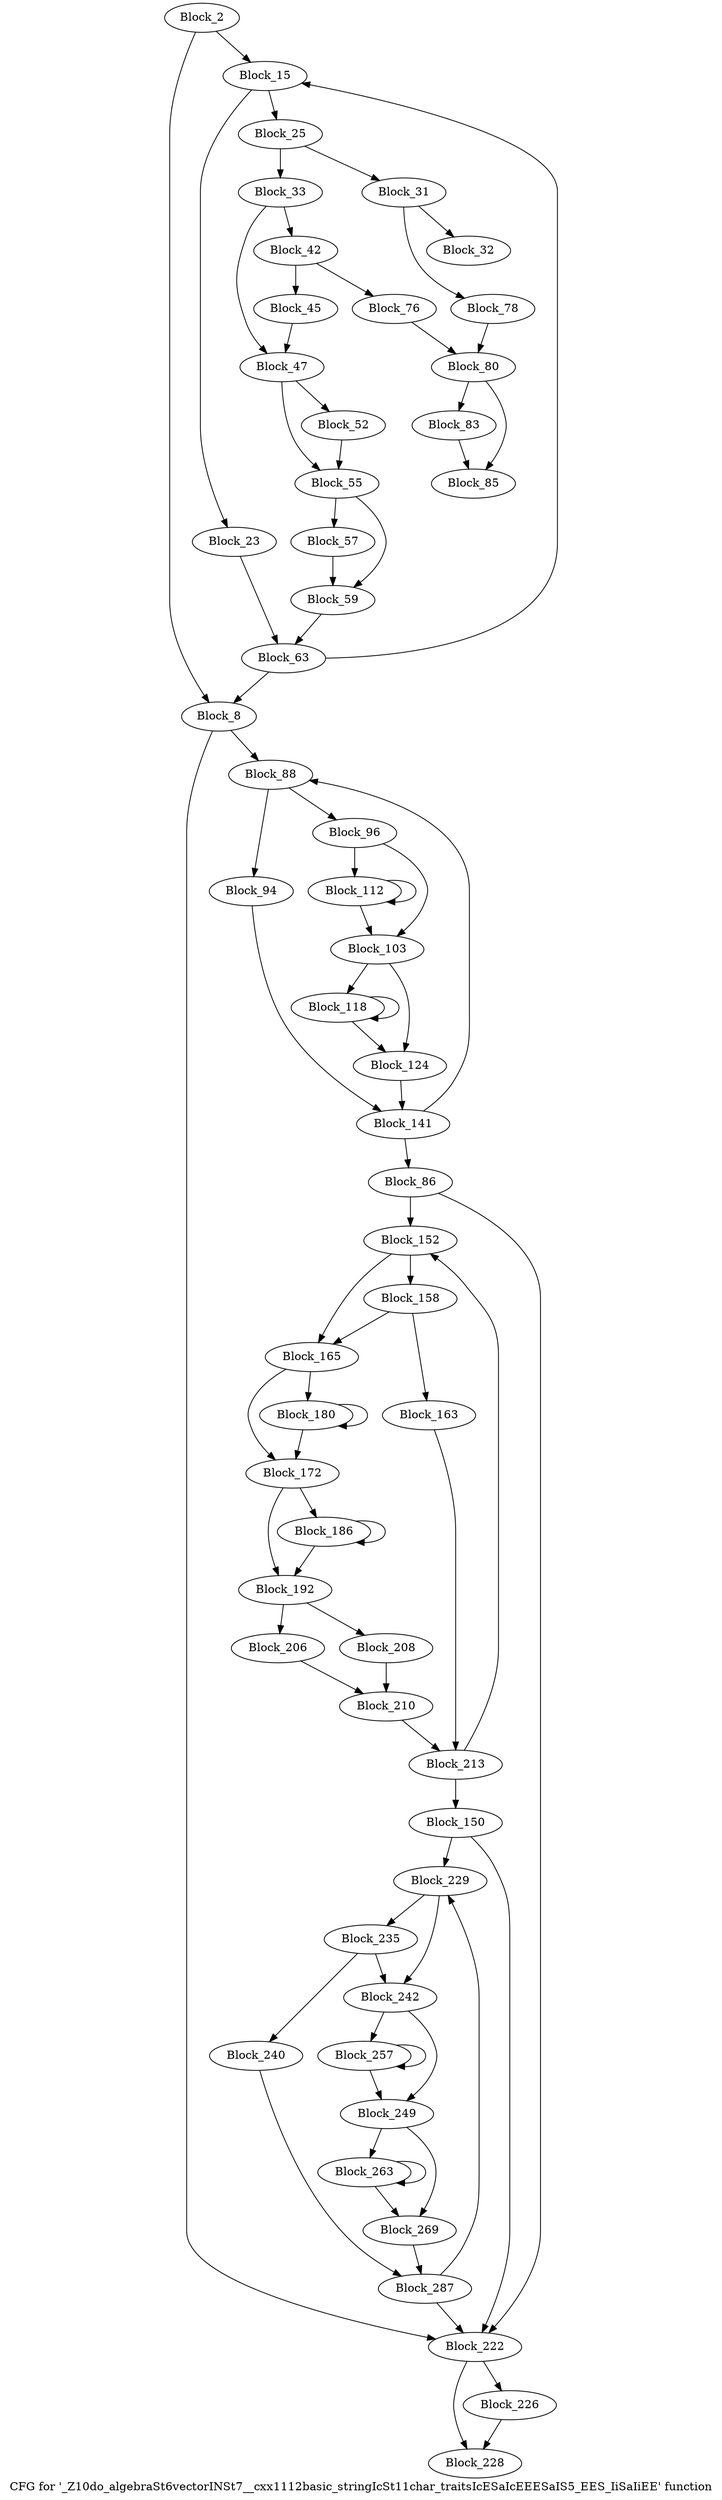 digraph "CFG for '_Z10do_algebraSt6vectorINSt7__cxx1112basic_stringIcSt11char_traitsIcESaIcEEESaIS5_EES_IiSaIiEE' function" {
	label="CFG for '_Z10do_algebraSt6vectorINSt7__cxx1112basic_stringIcSt11char_traitsIcESaIcEEESaIS5_EES_IiSaIiEE' function";

	block_2 [label="Block_2"];
	block_2:s0 -> block_8;
	block_2:s1 -> block_15;
	block_8 [label="Block_8"];
	block_8:s0 -> block_222;
	block_8:s1 -> block_88;
	block_15 [label="Block_15"];
	block_15:s0 -> block_25;
	block_15:s1 -> block_23;
	block_23 [label="Block_23"];
	block_23 -> block_63;
	block_25 [label="Block_25"];
	block_25:s0 -> block_31;
	block_25:s1 -> block_33;
	block_31 [label="Block_31"];
	block_31 -> block_32;
	block_31 -> block_78;
	block_32 [label="Block_32"];
	block_33 [label="Block_33"];
	block_33:s0 -> block_47;
	block_33:s1 -> block_42;
	block_42 [label="Block_42"];
	block_42 -> block_45;
	block_42 -> block_76;
	block_45 [label="Block_45"];
	block_45 -> block_47;
	block_47 [label="Block_47"];
	block_47:s0 -> block_52;
	block_47:s1 -> block_55;
	block_52 [label="Block_52"];
	block_52 -> block_55;
	block_55 [label="Block_55"];
	block_55:s0 -> block_59;
	block_55:s1 -> block_57;
	block_57 [label="Block_57"];
	block_57 -> block_59;
	block_59 [label="Block_59"];
	block_59 -> block_63;
	block_63 [label="Block_63"];
	block_63:s0 -> block_15;
	block_63:s1 -> block_8;
	block_76 [label="Block_76"];
	block_76 -> block_80;
	block_78 [label="Block_78"];
	block_78 -> block_80;
	block_80 [label="Block_80"];
	block_80:s0 -> block_85;
	block_80:s1 -> block_83;
	block_83 [label="Block_83"];
	block_83 -> block_85;
	block_85 [label="Block_85"];
	block_86 [label="Block_86"];
	block_86:s0 -> block_222;
	block_86:s1 -> block_152;
	block_88 [label="Block_88"];
	block_88:s0 -> block_96;
	block_88:s1 -> block_94;
	block_94 [label="Block_94"];
	block_94 -> block_141;
	block_96 [label="Block_96"];
	block_96:s0 -> block_103;
	block_96:s1 -> block_112;
	block_103 [label="Block_103"];
	block_103:s0 -> block_124;
	block_103:s1 -> block_118;
	block_112 [label="Block_112"];
	block_112:s0 -> block_103;
	block_112:s1 -> block_112;
	block_118 [label="Block_118"];
	block_118:s0 -> block_124;
	block_118:s1 -> block_118;
	block_124 [label="Block_124"];
	block_124 -> block_141;
	block_141 [label="Block_141"];
	block_141:s0 -> block_88;
	block_141:s1 -> block_86;
	block_150 [label="Block_150"];
	block_150:s0 -> block_222;
	block_150:s1 -> block_229;
	block_152 [label="Block_152"];
	block_152:s0 -> block_165;
	block_152:s1 -> block_158;
	block_158 [label="Block_158"];
	block_158:s0 -> block_165;
	block_158:s1 -> block_163;
	block_163 [label="Block_163"];
	block_163 -> block_213;
	block_165 [label="Block_165"];
	block_165:s0 -> block_172;
	block_165:s1 -> block_180;
	block_172 [label="Block_172"];
	block_172:s0 -> block_192;
	block_172:s1 -> block_186;
	block_180 [label="Block_180"];
	block_180:s0 -> block_172;
	block_180:s1 -> block_180;
	block_186 [label="Block_186"];
	block_186:s0 -> block_192;
	block_186:s1 -> block_186;
	block_192 [label="Block_192"];
	block_192:s0 -> block_206;
	block_192:s1 -> block_208;
	block_206 [label="Block_206"];
	block_206 -> block_210;
	block_208 [label="Block_208"];
	block_208 -> block_210;
	block_210 [label="Block_210"];
	block_210 -> block_213;
	block_213 [label="Block_213"];
	block_213:s0 -> block_152;
	block_213:s1 -> block_150;
	block_222 [label="Block_222"];
	block_222:s0 -> block_228;
	block_222:s1 -> block_226;
	block_226 [label="Block_226"];
	block_226 -> block_228;
	block_228 [label="Block_228"];
	block_229 [label="Block_229"];
	block_229:s0 -> block_242;
	block_229:s1 -> block_235;
	block_235 [label="Block_235"];
	block_235:s0 -> block_242;
	block_235:s1 -> block_240;
	block_240 [label="Block_240"];
	block_240 -> block_287;
	block_242 [label="Block_242"];
	block_242:s0 -> block_249;
	block_242:s1 -> block_257;
	block_249 [label="Block_249"];
	block_249:s0 -> block_269;
	block_249:s1 -> block_263;
	block_257 [label="Block_257"];
	block_257:s0 -> block_249;
	block_257:s1 -> block_257;
	block_263 [label="Block_263"];
	block_263:s0 -> block_269;
	block_263:s1 -> block_263;
	block_269 [label="Block_269"];
	block_269 -> block_287;
	block_287 [label="Block_287"];
	block_287:s0 -> block_229;
	block_287:s1 -> block_222;
}
